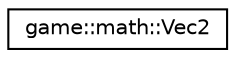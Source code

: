 digraph "Graphical Class Hierarchy"
{
 // LATEX_PDF_SIZE
  edge [fontname="Helvetica",fontsize="10",labelfontname="Helvetica",labelfontsize="10"];
  node [fontname="Helvetica",fontsize="10",shape=record];
  rankdir="LR";
  Node0 [label="game::math::Vec2",height=0.2,width=0.4,color="black", fillcolor="white", style="filled",URL="$classgame_1_1math_1_1_vec2.html",tooltip="2D vector (x,y) with useful methods to use it"];
}
